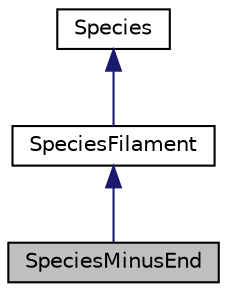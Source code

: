 digraph "SpeciesMinusEnd"
{
 // INTERACTIVE_SVG=YES
  edge [fontname="Helvetica",fontsize="10",labelfontname="Helvetica",labelfontsize="10"];
  node [fontname="Helvetica",fontsize="10",shape=record];
  Node0 [label="SpeciesMinusEnd",height=0.2,width=0.4,color="black", fillcolor="grey75", style="filled", fontcolor="black"];
  Node1 -> Node0 [dir="back",color="midnightblue",fontsize="10",style="solid",fontname="Helvetica"];
  Node1 [label="SpeciesFilament",height=0.2,width=0.4,color="black", fillcolor="white", style="filled",URL="$classSpeciesFilament.html",tooltip="Used for species that can be in a Filament. "];
  Node2 -> Node1 [dir="back",color="midnightblue",fontsize="10",style="solid",fontname="Helvetica"];
  Node2 [label="Species",height=0.2,width=0.4,color="black", fillcolor="white", style="filled",URL="$classSpecies.html",tooltip="Represents chemical molecules, tracks their copy number and can be used in Reactions. "];
}
